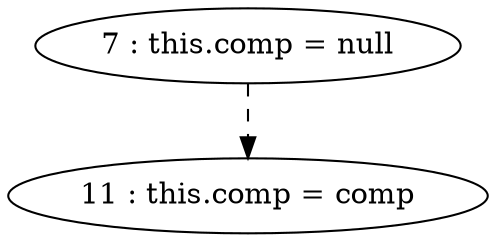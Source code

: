 digraph G {
"7 : this.comp = null"
"7 : this.comp = null" -> "11 : this.comp = comp" [style=dashed]
"11 : this.comp = comp"
}